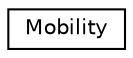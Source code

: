 digraph "Graphical Class Hierarchy"
{
 // LATEX_PDF_SIZE
  edge [fontname="Helvetica",fontsize="10",labelfontname="Helvetica",labelfontsize="10"];
  node [fontname="Helvetica",fontsize="10",shape=record];
  rankdir="LR";
  Node0 [label="Mobility",height=0.2,width=0.4,color="black", fillcolor="white", style="filled",URL="$structMobility.html",tooltip=" "];
}
